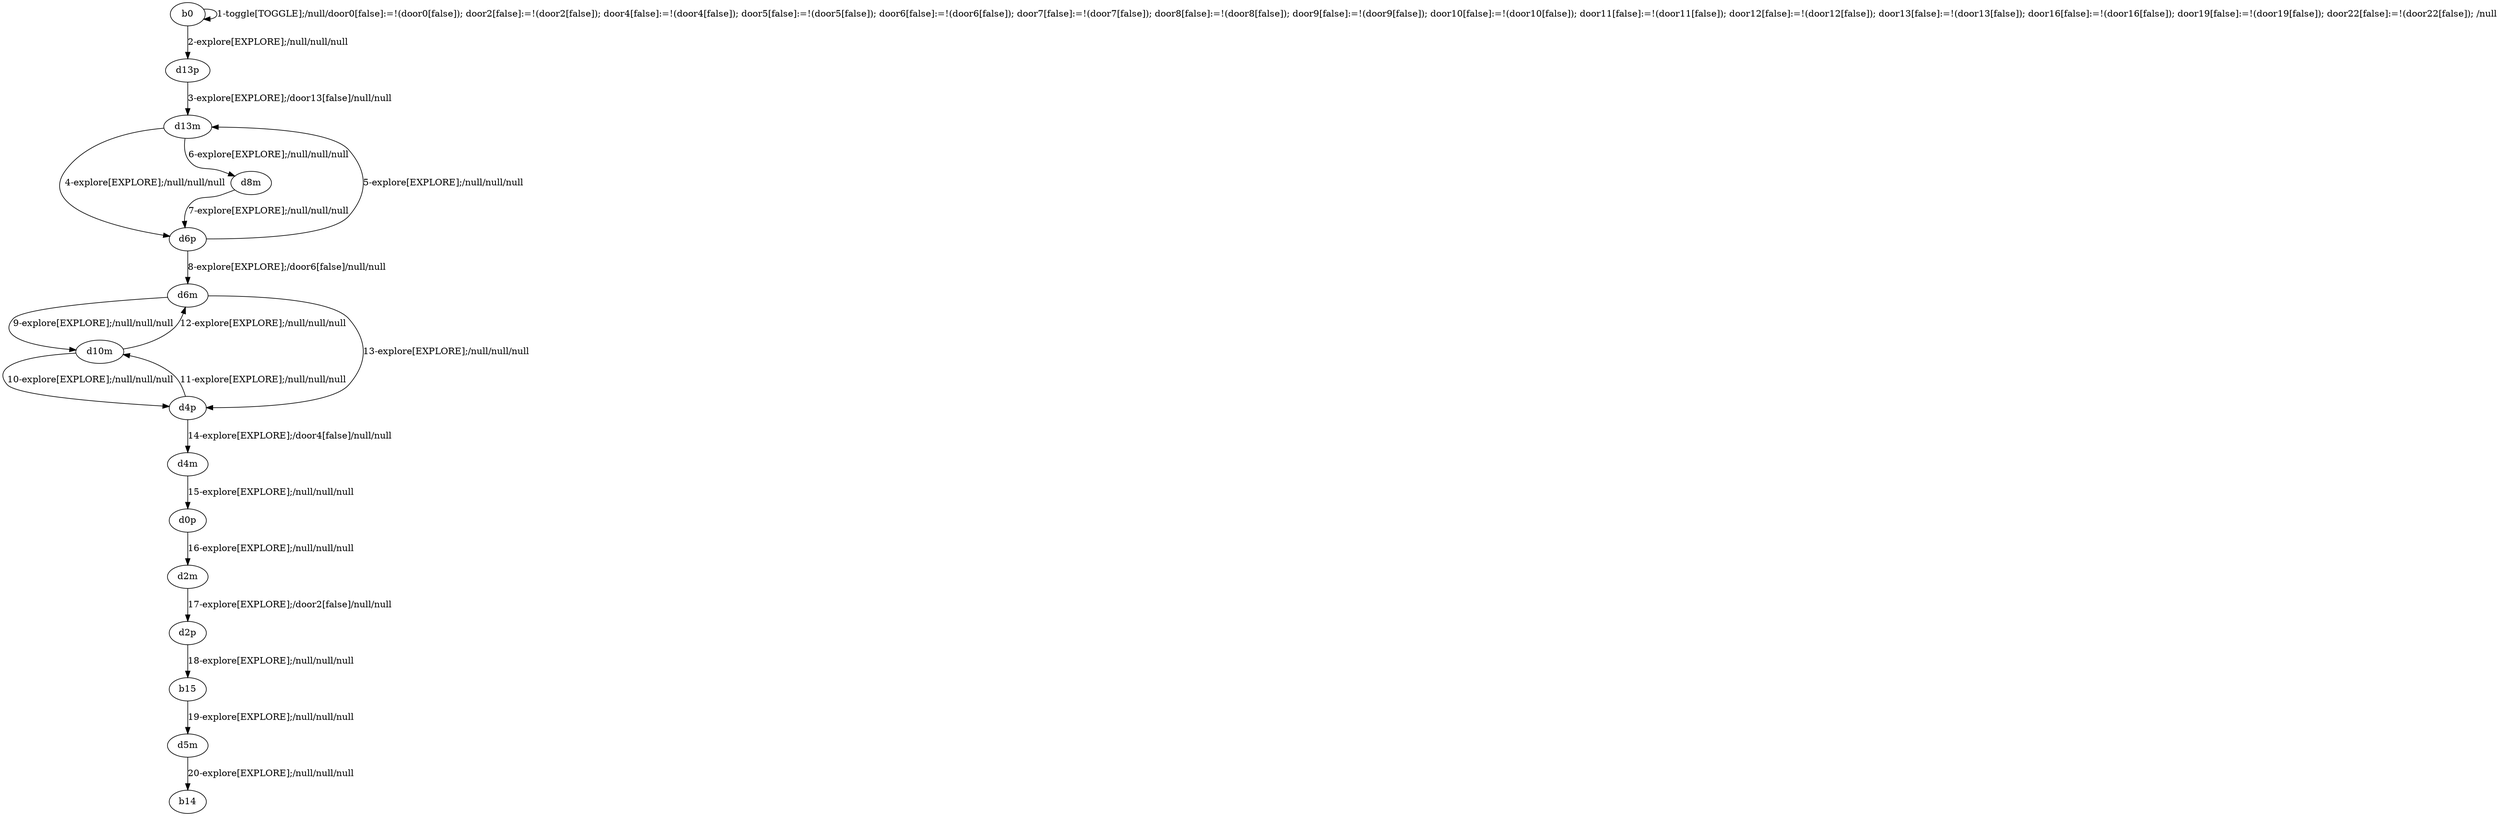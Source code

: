 # Total number of goals covered by this test: 2
# b15 --> d5m
# d5m --> b14

digraph g {
"b0" -> "b0" [label = "1-toggle[TOGGLE];/null/door0[false]:=!(door0[false]); door2[false]:=!(door2[false]); door4[false]:=!(door4[false]); door5[false]:=!(door5[false]); door6[false]:=!(door6[false]); door7[false]:=!(door7[false]); door8[false]:=!(door8[false]); door9[false]:=!(door9[false]); door10[false]:=!(door10[false]); door11[false]:=!(door11[false]); door12[false]:=!(door12[false]); door13[false]:=!(door13[false]); door16[false]:=!(door16[false]); door19[false]:=!(door19[false]); door22[false]:=!(door22[false]); /null"];
"b0" -> "d13p" [label = "2-explore[EXPLORE];/null/null/null"];
"d13p" -> "d13m" [label = "3-explore[EXPLORE];/door13[false]/null/null"];
"d13m" -> "d6p" [label = "4-explore[EXPLORE];/null/null/null"];
"d6p" -> "d13m" [label = "5-explore[EXPLORE];/null/null/null"];
"d13m" -> "d8m" [label = "6-explore[EXPLORE];/null/null/null"];
"d8m" -> "d6p" [label = "7-explore[EXPLORE];/null/null/null"];
"d6p" -> "d6m" [label = "8-explore[EXPLORE];/door6[false]/null/null"];
"d6m" -> "d10m" [label = "9-explore[EXPLORE];/null/null/null"];
"d10m" -> "d4p" [label = "10-explore[EXPLORE];/null/null/null"];
"d4p" -> "d10m" [label = "11-explore[EXPLORE];/null/null/null"];
"d10m" -> "d6m" [label = "12-explore[EXPLORE];/null/null/null"];
"d6m" -> "d4p" [label = "13-explore[EXPLORE];/null/null/null"];
"d4p" -> "d4m" [label = "14-explore[EXPLORE];/door4[false]/null/null"];
"d4m" -> "d0p" [label = "15-explore[EXPLORE];/null/null/null"];
"d0p" -> "d2m" [label = "16-explore[EXPLORE];/null/null/null"];
"d2m" -> "d2p" [label = "17-explore[EXPLORE];/door2[false]/null/null"];
"d2p" -> "b15" [label = "18-explore[EXPLORE];/null/null/null"];
"b15" -> "d5m" [label = "19-explore[EXPLORE];/null/null/null"];
"d5m" -> "b14" [label = "20-explore[EXPLORE];/null/null/null"];
}
